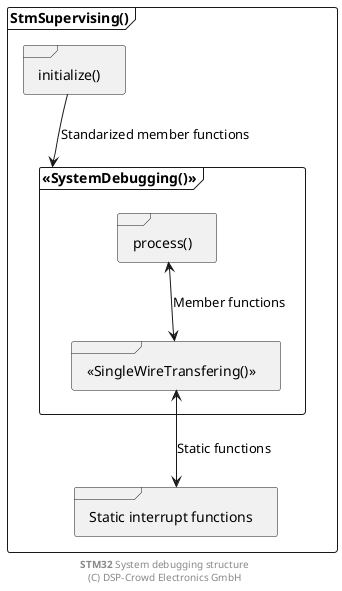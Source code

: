 
@startuml

frame "StmSupervising()" as pSup {

  frame "initialize()" as pInit

  frame "<<SystemDebugging()>>" as pDbg {

    frame "process()" as pProc
    frame "<<SingleWireTransfering()>>" as pSwt
  }
  
  frame "Static interrupt functions" as pInt
}

pInit --> pDbg : Standarized member functions
pProc <--> pSwt : Member functions
pSwt <--> pInt : Static functions

footer **STM32** System debugging structure\n(C) DSP-Crowd Electronics GmbH

@enduml

